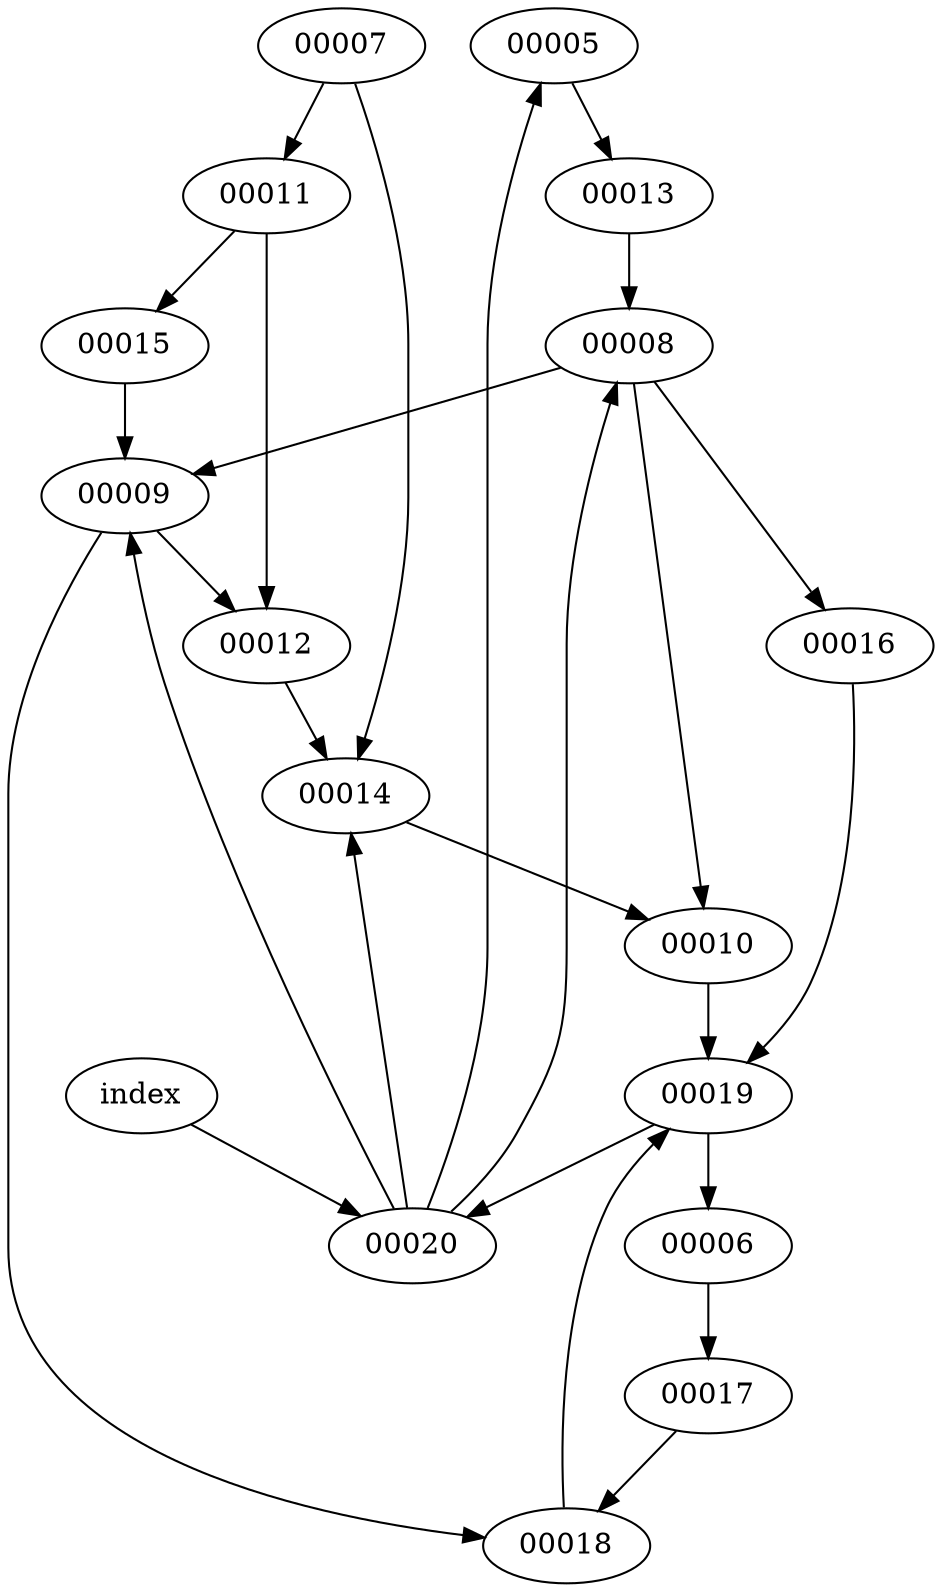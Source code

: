 digraph Zine {
    "00005";
    "00006";
    "00007";
    "00008";
    "00009";
    "00010";
    "00011";
    "00012";
    "00013";
    "00014";
    "00015";
    "00016";
    "00017";
    "00018";
    "00019";
    "00020";
    "index";
    "00020" -> "00009";
    "00020" -> "00005";
    "00020" -> "00008";
    "00020" -> "00014";
    "00016" -> "00019";
    "00017" -> "00018";
    "00010" -> "00019";
    "00006" -> "00017";
    "00007" -> "00011";
    "00007" -> "00014";
    "00011" -> "00012";
    "00011" -> "00015";
    "00012" -> "00014";
    "00008" -> "00016";
    "00008" -> "00009";
    "00008" -> "00010";
    "00009" -> "00012";
    "00009" -> "00018";
    "00013" -> "00008";
    "00005" -> "00013";
    "00018" -> "00019";
    "00014" -> "00010";
    "00015" -> "00009";
    "00019" -> "00020";
    "00019" -> "00006";
    "index" -> "00020";
}
